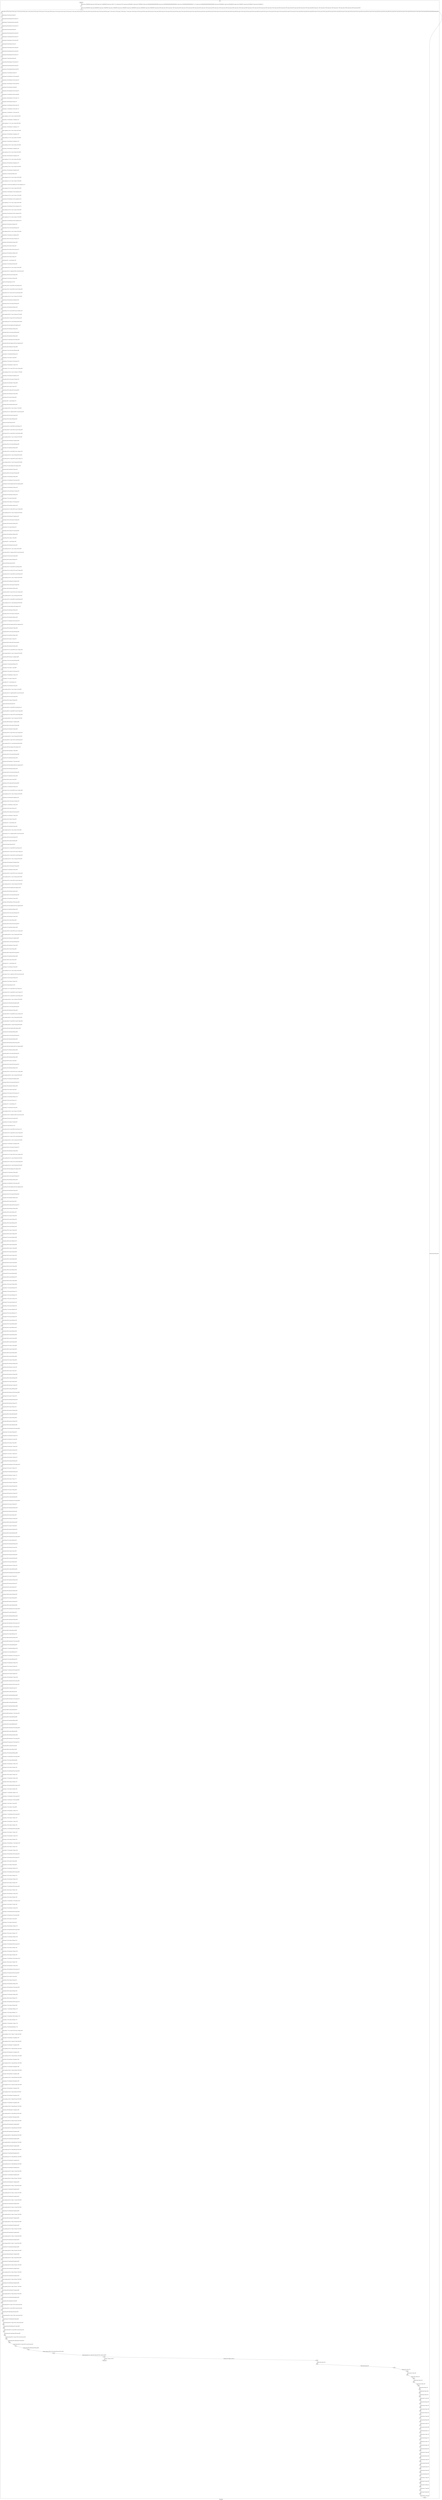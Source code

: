 digraph G {
label="Btor2XCFA";
subgraph cluster_0 {
label="main";
main_init[];
l1[];
l3[];
l4[];
l5[];
l6[];
l7[];
l8[];
l9[];
l10[];
l11[];
l12[];
l13[];
l14[];
l15[];
l16[];
l17[];
l18[];
l19[];
l20[];
l21[];
l22[];
l23[];
l24[];
l25[];
l26[];
l27[];
l28[];
l29[];
l30[];
l31[];
l32[];
l33[];
l34[];
l35[];
l36[];
l37[];
l38[];
l39[];
l40[];
l41[];
l42[];
l43[];
l44[];
l45[];
l46[];
l47[];
l48[];
l49[];
l50[];
l51[];
l52[];
l53[];
l54[];
l55[];
l56[];
l57[];
l58[];
l59[];
l60[];
l61[];
l62[];
l63[];
l64[];
l65[];
l66[];
l67[];
l68[];
l69[];
l70[];
l71[];
l72[];
l73[];
l74[];
l75[];
l76[];
l77[];
l78[];
l79[];
l80[];
l81[];
l82[];
l83[];
l84[];
l85[];
l86[];
l87[];
l88[];
l89[];
l90[];
l91[];
l92[];
l93[];
l94[];
l95[];
l96[];
l97[];
l98[];
l99[];
l100[];
l101[];
l102[];
l103[];
l104[];
l105[];
l106[];
l107[];
l108[];
l109[];
l110[];
l111[];
l112[];
l113[];
l114[];
l115[];
l116[];
l117[];
l118[];
l119[];
l120[];
l121[];
l122[];
l123[];
l124[];
l125[];
l126[];
l127[];
l128[];
l129[];
l130[];
l131[];
l132[];
l133[];
l134[];
l135[];
l136[];
l137[];
l138[];
l139[];
l140[];
l141[];
l142[];
l143[];
l144[];
l145[];
l146[];
l147[];
l148[];
l149[];
l150[];
l151[];
l152[];
l153[];
l154[];
l155[];
l156[];
l157[];
l158[];
l159[];
l160[];
l161[];
l162[];
l163[];
l164[];
l165[];
l166[];
l167[];
l168[];
l169[];
l170[];
l171[];
l172[];
l173[];
l174[];
l175[];
l176[];
l177[];
l178[];
l179[];
l180[];
l181[];
l182[];
l183[];
l184[];
l185[];
l186[];
l187[];
l188[];
l189[];
l190[];
l191[];
l192[];
l193[];
l194[];
l195[];
l196[];
l197[];
l198[];
l199[];
l200[];
l201[];
l202[];
l203[];
l204[];
l205[];
l206[];
l207[];
l208[];
l209[];
l210[];
l211[];
l212[];
l213[];
l214[];
l215[];
l216[];
l217[];
l218[];
l219[];
l220[];
l221[];
l222[];
l223[];
l224[];
l225[];
l226[];
l227[];
l228[];
l229[];
l230[];
l231[];
l232[];
l233[];
l234[];
l235[];
l236[];
l237[];
l238[];
l239[];
l240[];
l241[];
l242[];
l243[];
l244[];
l245[];
l246[];
l247[];
l248[];
l249[];
l250[];
l251[];
l252[];
l253[];
l254[];
l255[];
l256[];
l257[];
l258[];
l259[];
l260[];
l261[];
l262[];
l263[];
l264[];
l265[];
l266[];
l267[];
l268[];
l269[];
l270[];
l271[];
l272[];
l273[];
l274[];
l275[];
l276[];
l277[];
l278[];
l279[];
l280[];
l281[];
l282[];
l283[];
l284[];
l285[];
l286[];
l287[];
l288[];
l289[];
l290[];
l291[];
l292[];
l293[];
l294[];
l295[];
l296[];
l297[];
l298[];
l299[];
l300[];
l301[];
l302[];
l303[];
l304[];
l305[];
l306[];
l307[];
l308[];
l309[];
l310[];
l311[];
l312[];
l313[];
l314[];
l315[];
l316[];
l317[];
l318[];
l319[];
l320[];
l321[];
l322[];
l323[];
l324[];
l325[];
l326[];
l327[];
l328[];
l329[];
l330[];
l331[];
l332[];
l333[];
l334[];
l335[];
l336[];
l337[];
l338[];
l339[];
l340[];
l341[];
l342[];
l343[];
l344[];
l345[];
l346[];
l347[];
l348[];
l349[];
l350[];
l351[];
l352[];
l353[];
l354[];
l355[];
l356[];
l357[];
l358[];
l359[];
l360[];
l361[];
l362[];
l363[];
l364[];
l365[];
l366[];
l367[];
l368[];
l369[];
l370[];
l371[];
l372[];
l373[];
l374[];
l375[];
l376[];
l377[];
l378[];
l379[];
l380[];
l381[];
l382[];
l383[];
l384[];
l385[];
l386[];
l387[];
l388[];
l389[];
l390[];
l391[];
l392[];
l393[];
l394[];
l395[];
l396[];
l397[];
l398[];
l399[];
l400[];
l401[];
l402[];
l403[];
l404[];
l405[];
l406[];
l407[];
l408[];
l409[];
l410[];
l411[];
l412[];
l413[];
l414[];
l415[];
l416[];
l417[];
l418[];
l419[];
l420[];
l421[];
l422[];
l423[];
l424[];
l425[];
l426[];
l427[];
l428[];
l429[];
l430[];
l431[];
l432[];
l433[];
l434[];
l435[];
l436[];
l437[];
l438[];
l439[];
l440[];
l441[];
l442[];
l443[];
l444[];
l445[];
l446[];
l447[];
l448[];
l449[];
l450[];
l451[];
l452[];
l453[];
l454[];
l455[];
l456[];
l457[];
l458[];
l459[];
l460[];
l461[];
l462[];
l463[];
l464[];
l465[];
l466[];
l467[];
l468[];
l469[];
l470[];
l471[];
l472[];
l473[];
l474[];
l475[];
l476[];
l477[];
l478[];
l479[];
l480[];
l481[];
l482[];
l483[];
l484[];
l485[];
l486[];
l487[];
l488[];
l489[];
l490[];
l491[];
l492[];
l493[];
l494[];
l495[];
l496[];
l497[];
l498[];
l499[];
l500[];
l501[];
l502[];
l503[];
l504[];
l505[];
l506[];
l507[];
l508[];
l509[];
l510[];
l511[];
l512[];
l513[];
l514[];
l515[];
l516[];
l517[];
l518[];
l519[];
l520[];
l521[];
l522[];
l523[];
l524[];
l525[];
l526[];
l527[];
l528[];
l529[];
l530[];
l531[];
l532[];
l533[];
l534[];
l535[];
l536[];
l537[];
l538[];
l539[];
l540[];
l541[];
l542[];
l543[];
l544[];
l545[];
l546[];
l547[];
l548[];
l549[];
l550[];
l551[];
l552[];
l553[];
l554[];
l555[];
l556[];
l557[];
l558[];
l559[];
l560[];
l561[];
l562[];
l563[];
l564[];
l565[];
l566[];
l567[];
l568[];
l569[];
l570[];
l571[];
l572[];
l573[];
l574[];
l575[];
l576[];
l577[];
l578[];
l579[];
l580[];
l581[];
l582[];
l583[];
l584[];
l585[];
l586[];
l587[];
l588[];
l589[];
l590[];
l591[];
l592[];
l593[];
l594[];
l595[];
l596[];
l597[];
l598[];
l599[];
l600[];
l601[];
l602[];
l603[];
l604[];
l605[];
l606[];
l607[];
l608[];
l609[];
l610[];
l611[];
l612[];
l613[];
l614[];
l615[];
l616[];
l617[];
l618[];
l619[];
l620[];
l621[];
l622[];
l623[];
l624[];
l625[];
l626[];
l627[];
l628[];
l629[];
l630[];
l631[];
l632[];
l633[];
l634[];
l635[];
l636[];
l637[];
l638[];
l639[];
l640[];
l641[];
l642[];
l643[];
l644[];
l645[];
l646[];
l647[];
l648[];
l649[];
l650[];
l651[];
l652[];
l653[];
l654[];
main_error[];
l655[];
l656[];
l657[];
l658[];
l659[];
l660[];
l661[];
l662[];
l663[];
l664[];
l665[];
l666[];
l667[];
l668[];
l669[];
l670[];
l671[];
l672[];
l673[];
l674[];
l675[];
l676[];
l677[];
l678[];
l679[];
l680[];
l681[];
l682[];
l683[];
l684[];
l685[];
l686[];
l687[];
l688[];
l689[];
l690[];
l691[];
l692[];
l693[];
main_init -> l1 [label="[(assign const_5 #b00000000),(assign const_22 #b0),(assign const_113 #b00000000),(assign const_116 #b11111111),(assign const_207 #b1),(assign const_236 #b00000011),(assign const_237 #b00000010),(assign const_238 #b000000000000000000000000),(assign const_240 #b00000000000000000000000000000001),(assign const_242 #b00000000000000000000000011111111),(assign const_244 #b00000000000000000000000000000000),(assign const_259 #b00000001),(assign const_395 #b00000100),(assign const_441 #b00000101),(assign const_487 #b00000110),(assign const_533 #b00000111)] "];
l3 -> l4 [label="[(havoc input_133),(havoc input_135),(havoc input_137),(havoc input_139),(havoc input_141),(havoc input_143),(havoc input_145),(havoc input_147),(havoc input_149),(havoc input_151),(havoc input_153),(havoc input_155),(havoc input_157),(havoc input_159),(havoc input_161),(havoc input_163),(havoc input_165),(havoc input_167),(havoc input_169),(havoc input_171),(havoc input_173),(havoc input_175),(havoc input_177),(havoc input_179),(havoc input_181),(havoc input_183),(havoc input_185),(havoc input_187),(havoc input_189),(havoc input_191),(havoc input_193),(havoc input_195),(havoc input_197),(havoc input_199),(havoc input_201),(havoc input_203),(havoc input_205),(havoc input_209),(havoc input_225),(havoc input_231),(havoc input_234),(havoc input_256),(havoc input_266),(havoc input_273),(havoc input_276),(havoc input_283),(havoc input_286),(havoc input_302),(havoc input_311),(havoc input_318),(havoc input_321),(havoc input_328),(havoc input_331),(havoc input_347),(havoc input_356),(havoc input_363),(havoc input_366),(havoc input_373),(havoc input_376),(havoc input_392),(havoc input_402),(havoc input_409),(havoc input_412),(havoc input_419),(havoc input_422),(havoc input_438),(havoc input_448),(havoc input_455),(havoc input_458),(havoc input_465),(havoc input_468),(havoc input_484),(havoc input_494),(havoc input_501),(havoc input_504),(havoc input_511),(havoc input_514),(havoc input_530),(havoc input_540),(havoc input_547)] "];
l4 -> l5 [label="[(assign binary_85 (bvand state_23 state_25))] "];
l5 -> l6 [label="[(assign binary_86 (bvand binary_85 (bvnot state_27)))] "];
l6 -> l7 [label="[(assign binary_87 (bvand binary_86 (bvnot state_29)))] "];
l7 -> l8 [label="[(assign binary_88 (bvand binary_87 (bvnot state_31)))] "];
l8 -> l9 [label="[(assign binary_89 (bvand binary_88 state_33))] "];
l9 -> l10 [label="[(assign binary_90 (bvand binary_89 (bvnot state_35)))] "];
l10 -> l11 [label="[(assign binary_91 (bvand binary_90 (bvnot state_37)))] "];
l11 -> l12 [label="[(assign binary_92 (bvand binary_91 (bvnot state_39)))] "];
l12 -> l13 [label="[(assign binary_93 (bvand binary_92 state_41))] "];
l13 -> l14 [label="[(assign binary_94 (bvand binary_93 (bvnot state_43)))] "];
l14 -> l15 [label="[(assign binary_95 (bvand binary_94 (bvnot state_45)))] "];
l15 -> l16 [label="[(assign binary_96 (bvand binary_95 (bvnot state_47)))] "];
l16 -> l17 [label="[(assign binary_97 (bvand binary_96 state_49))] "];
l17 -> l18 [label="[(assign binary_98 (bvand binary_97 (bvnot state_51)))] "];
l18 -> l19 [label="[(assign binary_99 (bvand binary_98 (bvnot state_53)))] "];
l19 -> l20 [label="[(assign binary_100 (bvand binary_99 (bvnot state_55)))] "];
l20 -> l21 [label="[(assign binary_101 (bvand binary_100 state_57))] "];
l21 -> l22 [label="[(assign binary_102 (bvand binary_101 (bvnot state_59)))] "];
l22 -> l23 [label="[(assign binary_103 (bvand binary_102 (bvnot state_61)))] "];
l23 -> l24 [label="[(assign binary_104 (bvand binary_103 (bvnot state_63)))] "];
l24 -> l25 [label="[(assign binary_105 (bvand binary_104 state_65))] "];
l25 -> l26 [label="[(assign binary_106 (bvand binary_105 (bvnot state_67)))] "];
l26 -> l27 [label="[(assign binary_107 (bvand binary_106 (bvnot state_69)))] "];
l27 -> l28 [label="[(assign binary_108 (bvand binary_107 (bvnot state_71)))] "];
l28 -> l29 [label="[(assign binary_109 (bvand binary_108 state_73))] "];
l29 -> l30 [label="[(assign binary_110 (bvand binary_109 (bvnot state_75)))] "];
l30 -> l31 [label="[(assign binary_111 (bvand binary_110 (bvnot state_77)))] "];
l31 -> l32 [label="[(assign binary_112 (bvand binary_111 (bvnot state_79)))] "];
l32 -> l33 [label="[(assign comparison_114 (ite (= const_113 state_6) #b1 #b0))] "];
l33 -> l34 [label="[(assign binary_115 (bvand binary_112 comparison_114))] "];
l34 -> l35 [label="[(assign comparison_117 (ite (= const_116 state_8) #b1 #b0))] "];
l35 -> l36 [label="[(assign binary_118 (bvand binary_115 comparison_117))] "];
l36 -> l37 [label="[(assign comparison_119 (ite (= const_116 state_10) #b1 #b0))] "];
l37 -> l38 [label="[(assign binary_120 (bvand binary_118 comparison_119))] "];
l38 -> l39 [label="[(assign comparison_121 (ite (= const_116 state_12) #b1 #b0))] "];
l39 -> l40 [label="[(assign binary_122 (bvand binary_120 comparison_121))] "];
l40 -> l41 [label="[(assign comparison_123 (ite (= const_116 state_14) #b1 #b0))] "];
l41 -> l42 [label="[(assign binary_124 (bvand binary_122 comparison_123))] "];
l42 -> l43 [label="[(assign comparison_125 (ite (= const_116 state_16) #b1 #b0))] "];
l43 -> l44 [label="[(assign binary_126 (bvand binary_124 comparison_125))] "];
l44 -> l45 [label="[(assign comparison_127 (ite (= const_116 state_18) #b1 #b0))] "];
l45 -> l46 [label="[(assign binary_128 (bvand binary_126 comparison_127))] "];
l46 -> l47 [label="[(assign comparison_129 (ite (= const_116 state_20) #b1 #b0))] "];
l47 -> l48 [label="[(assign binary_130 (bvand binary_128 comparison_129))] "];
l48 -> l49 [label="[(assign binary_131 (bvand state_83 binary_130))] "];
l49 -> l50 [label="[(assign comparison_210 (ite (= const_113 input_135) #b1 #b0))] "];
l50 -> l51 [label="[(assign comparison_211 (ite (= const_113 input_137) #b1 #b0))] "];
l51 -> l52 [label="[(assign binary_212 (bvand (bvnot comparison_210) (bvnot comparison_211)))] "];
l52 -> l53 [label="[(assign comparison_213 (ite (= const_113 input_139) #b1 #b0))] "];
l53 -> l54 [label="[(assign binary_214 (bvand binary_212 (bvnot comparison_213)))] "];
l54 -> l55 [label="[(assign comparison_215 (ite (= const_113 input_141) #b1 #b0))] "];
l55 -> l56 [label="[(assign binary_216 (bvand binary_214 (bvnot comparison_215)))] "];
l56 -> l57 [label="[(assign comparison_217 (ite (= const_113 input_143) #b1 #b0))] "];
l57 -> l58 [label="[(assign binary_218 (bvand binary_216 (bvnot comparison_217)))] "];
l58 -> l59 [label="[(assign comparison_219 (ite (= const_113 input_145) #b1 #b0))] "];
l59 -> l60 [label="[(assign binary_220 (bvand binary_218 (bvnot comparison_219)))] "];
l60 -> l61 [label="[(assign comparison_221 (ite (= const_113 input_147) #b1 #b0))] "];
l61 -> l62 [label="[(assign binary_222 (bvand binary_220 (bvnot comparison_221)))] "];
l62 -> l63 [label="[(assign binary_223 (bvand input_149 binary_222))] "];
l63 -> l64 [label="[(assign binary_224 (bvor (bvnot input_209) binary_223))] "];
l64 -> l65 [label="[(assign comparison_226 (ite (= const_113 input_133) #b1 #b0))] "];
l65 -> l66 [label="[(assign binary_227 (bvand input_151 comparison_226))] "];
l66 -> l67 [label="[(assign binary_228 (bvor (bvnot input_225) binary_227))] "];
l67 -> l68 [label="[(assign binary_229 (bvand binary_224 binary_228))] "];
l68 -> l69 [label="[(assign binary_230 (bvor input_153 input_225))] "];
l69 -> l70 [label="[(assign binary_232 (bvor binary_230 (bvnot input_231)))] "];
l70 -> l71 [label="[(assign binary_233 (bvand binary_229 binary_232))] "];
l71 -> l72 [label="[(assign binary_235 (bvor input_155 input_231))] "];
l72 -> l73 [label="[(assign binary_239 (++ const_238 input_135))] "];
l73 -> l74 [label="[(assign binary_241 (bvsub binary_239 const_240))] "];
l74 -> l75 [label="[(assign comparison_243 (ite (= const_116 input_135) #b1 #b0))] "];
l75 -> l76 [label="[(assign ternary_245 (ite (= comparison_243 #b1) const_240 const_244))] "];
l76 -> l77 [label="[(assign binary_246 (bvmul const_242 ternary_245))] "];
l77 -> l78 [label="[(assign binary_247 (bvor binary_241 binary_246))] "];
l78 -> l79 [label="[(assign slice_248 (extract binary_247 0 8))] "];
l79 -> l80 [label="[(assign ternary_249 (ite (= input_209 #b1) slice_248 input_135))] "];
l80 -> l81 [label="[(assign ternary_250 (ite (= input_225 #b1) const_237 ternary_249))] "];
l81 -> l82 [label="[(assign ternary_251 (ite (= input_231 #b1) const_236 ternary_250))] "];
l82 -> l83 [label="[(assign comparison_252 (ite (= const_113 ternary_251) #b1 #b0))] "];
l83 -> l84 [label="[(assign binary_253 (bvand binary_235 comparison_252))] "];
l84 -> l85 [label="[(assign binary_254 (bvor (bvnot input_234) binary_253))] "];
l85 -> l86 [label="[(assign binary_255 (bvand binary_233 binary_254))] "];
l86 -> l87 [label="[(assign ternary_257 (ite (= input_234 #b1) const_116 ternary_251))] "];
l87 -> l88 [label="[(assign comparison_258 (ite (= const_116 ternary_257) #b1 #b0))] "];
l88 -> l89 [label="[(assign ternary_260 (ite (= input_231 #b1) const_259 input_133))] "];
l89 -> l90 [label="[(assign comparison_261 (ite (= const_259 ternary_260) #b1 #b0))] "];
l90 -> l91 [label="[(assign binary_262 (bvand comparison_258 comparison_261))] "];
l91 -> l92 [label="[(assign binary_263 (bvand binary_235 binary_262))] "];
l92 -> l93 [label="[(assign binary_264 (bvor (bvnot input_256) binary_263))] "];
l93 -> l94 [label="[(assign binary_265 (bvand binary_255 binary_264))] "];
l94 -> l95 [label="[(assign binary_267 (bvand binary_235 (bvnot input_256)))] "];
l95 -> l96 [label="[(assign binary_268 (bvand comparison_258 (bvnot comparison_261)))] "];
l96 -> l97 [label="[(assign binary_269 (bvand binary_267 binary_268))] "];
l97 -> l98 [label="[(assign binary_270 (bvor (bvnot input_266) binary_269))] "];
l98 -> l99 [label="[(assign binary_271 (bvand binary_265 binary_270))] "];
l99 -> l100 [label="[(assign binary_272 (bvor input_157 input_256))] "];
l100 -> l101 [label="[(assign binary_274 (bvor binary_272 (bvnot input_273)))] "];
l101 -> l102 [label="[(assign binary_275 (bvand binary_271 binary_274))] "];
l102 -> l103 [label="[(assign ternary_277 (ite (= input_273 #b1) const_113 ternary_260))] "];
l103 -> l104 [label="[(assign comparison_278 (ite (= const_113 ternary_277) #b1 #b0))] "];
l104 -> l105 [label="[(assign binary_279 (bvand input_159 comparison_278))] "];
l105 -> l106 [label="[(assign binary_280 (bvor (bvnot input_276) binary_279))] "];
l106 -> l107 [label="[(assign binary_281 (bvand binary_275 binary_280))] "];
l107 -> l108 [label="[(assign binary_282 (bvor input_161 input_276))] "];
l108 -> l109 [label="[(assign binary_284 (bvor binary_282 (bvnot input_283)))] "];
l109 -> l110 [label="[(assign binary_285 (bvand binary_281 binary_284))] "];
l110 -> l111 [label="[(assign binary_287 (bvor input_163 input_283))] "];
l111 -> l112 [label="[(assign binary_288 (++ const_238 input_137))] "];
l112 -> l113 [label="[(assign binary_289 (bvsub binary_288 const_240))] "];
l113 -> l114 [label="[(assign comparison_290 (ite (= const_116 input_137) #b1 #b0))] "];
l114 -> l115 [label="[(assign ternary_291 (ite (= comparison_290 #b1) const_240 const_244))] "];
l115 -> l116 [label="[(assign binary_292 (bvmul const_242 ternary_291))] "];
l116 -> l117 [label="[(assign binary_293 (bvor binary_289 binary_292))] "];
l117 -> l118 [label="[(assign slice_294 (extract binary_293 0 8))] "];
l118 -> l119 [label="[(assign ternary_295 (ite (= input_209 #b1) slice_294 input_137))] "];
l119 -> l120 [label="[(assign ternary_296 (ite (= input_276 #b1) const_237 ternary_295))] "];
l120 -> l121 [label="[(assign ternary_297 (ite (= input_283 #b1) const_236 ternary_296))] "];
l121 -> l122 [label="[(assign comparison_298 (ite (= const_113 ternary_297) #b1 #b0))] "];
l122 -> l123 [label="[(assign binary_299 (bvand binary_287 comparison_298))] "];
l123 -> l124 [label="[(assign binary_300 (bvor (bvnot input_286) binary_299))] "];
l124 -> l125 [label="[(assign binary_301 (bvand binary_285 binary_300))] "];
l125 -> l126 [label="[(assign ternary_303 (ite (= input_286 #b1) const_116 ternary_297))] "];
l126 -> l127 [label="[(assign comparison_304 (ite (= const_116 ternary_303) #b1 #b0))] "];
l127 -> l128 [label="[(assign ternary_305 (ite (= input_283 #b1) const_237 ternary_277))] "];
l128 -> l129 [label="[(assign comparison_306 (ite (= const_237 ternary_305) #b1 #b0))] "];
l129 -> l130 [label="[(assign binary_307 (bvand comparison_304 comparison_306))] "];
l130 -> l131 [label="[(assign binary_308 (bvand binary_287 binary_307))] "];
l131 -> l132 [label="[(assign binary_309 (bvor (bvnot input_302) binary_308))] "];
l132 -> l133 [label="[(assign binary_310 (bvand binary_301 binary_309))] "];
l133 -> l134 [label="[(assign binary_312 (bvand binary_287 (bvnot input_302)))] "];
l134 -> l135 [label="[(assign binary_313 (bvand comparison_304 (bvnot comparison_306)))] "];
l135 -> l136 [label="[(assign binary_314 (bvand binary_312 binary_313))] "];
l136 -> l137 [label="[(assign binary_315 (bvor (bvnot input_311) binary_314))] "];
l137 -> l138 [label="[(assign binary_316 (bvand binary_310 binary_315))] "];
l138 -> l139 [label="[(assign binary_317 (bvor input_165 input_302))] "];
l139 -> l140 [label="[(assign binary_319 (bvor binary_317 (bvnot input_318)))] "];
l140 -> l141 [label="[(assign binary_320 (bvand binary_316 binary_319))] "];
l141 -> l142 [label="[(assign ternary_322 (ite (= input_318 #b1) const_113 ternary_305))] "];
l142 -> l143 [label="[(assign comparison_323 (ite (= const_113 ternary_322) #b1 #b0))] "];
l143 -> l144 [label="[(assign binary_324 (bvand input_167 comparison_323))] "];
l144 -> l145 [label="[(assign binary_325 (bvor (bvnot input_321) binary_324))] "];
l145 -> l146 [label="[(assign binary_326 (bvand binary_320 binary_325))] "];
l146 -> l147 [label="[(assign binary_327 (bvor input_169 input_321))] "];
l147 -> l148 [label="[(assign binary_329 (bvor binary_327 (bvnot input_328)))] "];
l148 -> l149 [label="[(assign binary_330 (bvand binary_326 binary_329))] "];
l149 -> l150 [label="[(assign binary_332 (bvor input_171 input_328))] "];
l150 -> l151 [label="[(assign binary_333 (++ const_238 input_139))] "];
l151 -> l152 [label="[(assign binary_334 (bvsub binary_333 const_240))] "];
l152 -> l153 [label="[(assign comparison_335 (ite (= const_116 input_139) #b1 #b0))] "];
l153 -> l154 [label="[(assign ternary_336 (ite (= comparison_335 #b1) const_240 const_244))] "];
l154 -> l155 [label="[(assign binary_337 (bvmul const_242 ternary_336))] "];
l155 -> l156 [label="[(assign binary_338 (bvor binary_334 binary_337))] "];
l156 -> l157 [label="[(assign slice_339 (extract binary_338 0 8))] "];
l157 -> l158 [label="[(assign ternary_340 (ite (= input_209 #b1) slice_339 input_139))] "];
l158 -> l159 [label="[(assign ternary_341 (ite (= input_321 #b1) const_237 ternary_340))] "];
l159 -> l160 [label="[(assign ternary_342 (ite (= input_328 #b1) const_236 ternary_341))] "];
l160 -> l161 [label="[(assign comparison_343 (ite (= const_113 ternary_342) #b1 #b0))] "];
l161 -> l162 [label="[(assign binary_344 (bvand binary_332 comparison_343))] "];
l162 -> l163 [label="[(assign binary_345 (bvor (bvnot input_331) binary_344))] "];
l163 -> l164 [label="[(assign binary_346 (bvand binary_330 binary_345))] "];
l164 -> l165 [label="[(assign ternary_348 (ite (= input_331 #b1) const_116 ternary_342))] "];
l165 -> l166 [label="[(assign comparison_349 (ite (= const_116 ternary_348) #b1 #b0))] "];
l166 -> l167 [label="[(assign ternary_350 (ite (= input_328 #b1) const_236 ternary_322))] "];
l167 -> l168 [label="[(assign comparison_351 (ite (= const_236 ternary_350) #b1 #b0))] "];
l168 -> l169 [label="[(assign binary_352 (bvand comparison_349 comparison_351))] "];
l169 -> l170 [label="[(assign binary_353 (bvand binary_332 binary_352))] "];
l170 -> l171 [label="[(assign binary_354 (bvor (bvnot input_347) binary_353))] "];
l171 -> l172 [label="[(assign binary_355 (bvand binary_346 binary_354))] "];
l172 -> l173 [label="[(assign binary_357 (bvand binary_332 (bvnot input_347)))] "];
l173 -> l174 [label="[(assign binary_358 (bvand comparison_349 (bvnot comparison_351)))] "];
l174 -> l175 [label="[(assign binary_359 (bvand binary_357 binary_358))] "];
l175 -> l176 [label="[(assign binary_360 (bvor (bvnot input_356) binary_359))] "];
l176 -> l177 [label="[(assign binary_361 (bvand binary_355 binary_360))] "];
l177 -> l178 [label="[(assign binary_362 (bvor input_173 input_347))] "];
l178 -> l179 [label="[(assign binary_364 (bvor binary_362 (bvnot input_363)))] "];
l179 -> l180 [label="[(assign binary_365 (bvand binary_361 binary_364))] "];
l180 -> l181 [label="[(assign ternary_367 (ite (= input_363 #b1) const_113 ternary_350))] "];
l181 -> l182 [label="[(assign comparison_368 (ite (= const_113 ternary_367) #b1 #b0))] "];
l182 -> l183 [label="[(assign binary_369 (bvand input_175 comparison_368))] "];
l183 -> l184 [label="[(assign binary_370 (bvor (bvnot input_366) binary_369))] "];
l184 -> l185 [label="[(assign binary_371 (bvand binary_365 binary_370))] "];
l185 -> l186 [label="[(assign binary_372 (bvor input_177 input_366))] "];
l186 -> l187 [label="[(assign binary_374 (bvor binary_372 (bvnot input_373)))] "];
l187 -> l188 [label="[(assign binary_375 (bvand binary_371 binary_374))] "];
l188 -> l189 [label="[(assign binary_377 (bvor input_179 input_373))] "];
l189 -> l190 [label="[(assign binary_378 (++ const_238 input_141))] "];
l190 -> l191 [label="[(assign binary_379 (bvsub binary_378 const_240))] "];
l191 -> l192 [label="[(assign comparison_380 (ite (= const_116 input_141) #b1 #b0))] "];
l192 -> l193 [label="[(assign ternary_381 (ite (= comparison_380 #b1) const_240 const_244))] "];
l193 -> l194 [label="[(assign binary_382 (bvmul const_242 ternary_381))] "];
l194 -> l195 [label="[(assign binary_383 (bvor binary_379 binary_382))] "];
l195 -> l196 [label="[(assign slice_384 (extract binary_383 0 8))] "];
l196 -> l197 [label="[(assign ternary_385 (ite (= input_209 #b1) slice_384 input_141))] "];
l197 -> l198 [label="[(assign ternary_386 (ite (= input_366 #b1) const_237 ternary_385))] "];
l198 -> l199 [label="[(assign ternary_387 (ite (= input_373 #b1) const_236 ternary_386))] "];
l199 -> l200 [label="[(assign comparison_388 (ite (= const_113 ternary_387) #b1 #b0))] "];
l200 -> l201 [label="[(assign binary_389 (bvand binary_377 comparison_388))] "];
l201 -> l202 [label="[(assign binary_390 (bvor (bvnot input_376) binary_389))] "];
l202 -> l203 [label="[(assign binary_391 (bvand binary_375 binary_390))] "];
l203 -> l204 [label="[(assign ternary_393 (ite (= input_376 #b1) const_116 ternary_387))] "];
l204 -> l205 [label="[(assign comparison_394 (ite (= const_116 ternary_393) #b1 #b0))] "];
l205 -> l206 [label="[(assign ternary_396 (ite (= input_373 #b1) const_395 ternary_367))] "];
l206 -> l207 [label="[(assign comparison_397 (ite (= const_395 ternary_396) #b1 #b0))] "];
l207 -> l208 [label="[(assign binary_398 (bvand comparison_394 comparison_397))] "];
l208 -> l209 [label="[(assign binary_399 (bvand binary_377 binary_398))] "];
l209 -> l210 [label="[(assign binary_400 (bvor (bvnot input_392) binary_399))] "];
l210 -> l211 [label="[(assign binary_401 (bvand binary_391 binary_400))] "];
l211 -> l212 [label="[(assign binary_403 (bvand binary_377 (bvnot input_392)))] "];
l212 -> l213 [label="[(assign binary_404 (bvand comparison_394 (bvnot comparison_397)))] "];
l213 -> l214 [label="[(assign binary_405 (bvand binary_403 binary_404))] "];
l214 -> l215 [label="[(assign binary_406 (bvor (bvnot input_402) binary_405))] "];
l215 -> l216 [label="[(assign binary_407 (bvand binary_401 binary_406))] "];
l216 -> l217 [label="[(assign binary_408 (bvor input_181 input_392))] "];
l217 -> l218 [label="[(assign binary_410 (bvor binary_408 (bvnot input_409)))] "];
l218 -> l219 [label="[(assign binary_411 (bvand binary_407 binary_410))] "];
l219 -> l220 [label="[(assign ternary_413 (ite (= input_409 #b1) const_113 ternary_396))] "];
l220 -> l221 [label="[(assign comparison_414 (ite (= const_113 ternary_413) #b1 #b0))] "];
l221 -> l222 [label="[(assign binary_415 (bvand input_183 comparison_414))] "];
l222 -> l223 [label="[(assign binary_416 (bvor (bvnot input_412) binary_415))] "];
l223 -> l224 [label="[(assign binary_417 (bvand binary_411 binary_416))] "];
l224 -> l225 [label="[(assign binary_418 (bvor input_185 input_412))] "];
l225 -> l226 [label="[(assign binary_420 (bvor binary_418 (bvnot input_419)))] "];
l226 -> l227 [label="[(assign binary_421 (bvand binary_417 binary_420))] "];
l227 -> l228 [label="[(assign binary_423 (bvor input_187 input_419))] "];
l228 -> l229 [label="[(assign binary_424 (++ const_238 input_143))] "];
l229 -> l230 [label="[(assign binary_425 (bvsub binary_424 const_240))] "];
l230 -> l231 [label="[(assign comparison_426 (ite (= const_116 input_143) #b1 #b0))] "];
l231 -> l232 [label="[(assign ternary_427 (ite (= comparison_426 #b1) const_240 const_244))] "];
l232 -> l233 [label="[(assign binary_428 (bvmul const_242 ternary_427))] "];
l233 -> l234 [label="[(assign binary_429 (bvor binary_425 binary_428))] "];
l234 -> l235 [label="[(assign slice_430 (extract binary_429 0 8))] "];
l235 -> l236 [label="[(assign ternary_431 (ite (= input_209 #b1) slice_430 input_143))] "];
l236 -> l237 [label="[(assign ternary_432 (ite (= input_412 #b1) const_237 ternary_431))] "];
l237 -> l238 [label="[(assign ternary_433 (ite (= input_419 #b1) const_236 ternary_432))] "];
l238 -> l239 [label="[(assign comparison_434 (ite (= const_113 ternary_433) #b1 #b0))] "];
l239 -> l240 [label="[(assign binary_435 (bvand binary_423 comparison_434))] "];
l240 -> l241 [label="[(assign binary_436 (bvor (bvnot input_422) binary_435))] "];
l241 -> l242 [label="[(assign binary_437 (bvand binary_421 binary_436))] "];
l242 -> l243 [label="[(assign ternary_439 (ite (= input_422 #b1) const_116 ternary_433))] "];
l243 -> l244 [label="[(assign comparison_440 (ite (= const_116 ternary_439) #b1 #b0))] "];
l244 -> l245 [label="[(assign ternary_442 (ite (= input_419 #b1) const_441 ternary_413))] "];
l245 -> l246 [label="[(assign comparison_443 (ite (= const_441 ternary_442) #b1 #b0))] "];
l246 -> l247 [label="[(assign binary_444 (bvand comparison_440 comparison_443))] "];
l247 -> l248 [label="[(assign binary_445 (bvand binary_423 binary_444))] "];
l248 -> l249 [label="[(assign binary_446 (bvor (bvnot input_438) binary_445))] "];
l249 -> l250 [label="[(assign binary_447 (bvand binary_437 binary_446))] "];
l250 -> l251 [label="[(assign binary_449 (bvand binary_423 (bvnot input_438)))] "];
l251 -> l252 [label="[(assign binary_450 (bvand comparison_440 (bvnot comparison_443)))] "];
l252 -> l253 [label="[(assign binary_451 (bvand binary_449 binary_450))] "];
l253 -> l254 [label="[(assign binary_452 (bvor (bvnot input_448) binary_451))] "];
l254 -> l255 [label="[(assign binary_453 (bvand binary_447 binary_452))] "];
l255 -> l256 [label="[(assign binary_454 (bvor input_189 input_438))] "];
l256 -> l257 [label="[(assign binary_456 (bvor binary_454 (bvnot input_455)))] "];
l257 -> l258 [label="[(assign binary_457 (bvand binary_453 binary_456))] "];
l258 -> l259 [label="[(assign ternary_459 (ite (= input_455 #b1) const_113 ternary_442))] "];
l259 -> l260 [label="[(assign comparison_460 (ite (= const_113 ternary_459) #b1 #b0))] "];
l260 -> l261 [label="[(assign binary_461 (bvand input_191 comparison_460))] "];
l261 -> l262 [label="[(assign binary_462 (bvor (bvnot input_458) binary_461))] "];
l262 -> l263 [label="[(assign binary_463 (bvand binary_457 binary_462))] "];
l263 -> l264 [label="[(assign binary_464 (bvor input_193 input_458))] "];
l264 -> l265 [label="[(assign binary_466 (bvor binary_464 (bvnot input_465)))] "];
l265 -> l266 [label="[(assign binary_467 (bvand binary_463 binary_466))] "];
l266 -> l267 [label="[(assign binary_469 (bvor input_195 input_465))] "];
l267 -> l268 [label="[(assign binary_470 (++ const_238 input_145))] "];
l268 -> l269 [label="[(assign binary_471 (bvsub binary_470 const_240))] "];
l269 -> l270 [label="[(assign comparison_472 (ite (= const_116 input_145) #b1 #b0))] "];
l270 -> l271 [label="[(assign ternary_473 (ite (= comparison_472 #b1) const_240 const_244))] "];
l271 -> l272 [label="[(assign binary_474 (bvmul const_242 ternary_473))] "];
l272 -> l273 [label="[(assign binary_475 (bvor binary_471 binary_474))] "];
l273 -> l274 [label="[(assign slice_476 (extract binary_475 0 8))] "];
l274 -> l275 [label="[(assign ternary_477 (ite (= input_209 #b1) slice_476 input_145))] "];
l275 -> l276 [label="[(assign ternary_478 (ite (= input_458 #b1) const_237 ternary_477))] "];
l276 -> l277 [label="[(assign ternary_479 (ite (= input_465 #b1) const_236 ternary_478))] "];
l277 -> l278 [label="[(assign comparison_480 (ite (= const_113 ternary_479) #b1 #b0))] "];
l278 -> l279 [label="[(assign binary_481 (bvand binary_469 comparison_480))] "];
l279 -> l280 [label="[(assign binary_482 (bvor (bvnot input_468) binary_481))] "];
l280 -> l281 [label="[(assign binary_483 (bvand binary_467 binary_482))] "];
l281 -> l282 [label="[(assign ternary_485 (ite (= input_468 #b1) const_116 ternary_479))] "];
l282 -> l283 [label="[(assign comparison_486 (ite (= const_116 ternary_485) #b1 #b0))] "];
l283 -> l284 [label="[(assign ternary_488 (ite (= input_465 #b1) const_487 ternary_459))] "];
l284 -> l285 [label="[(assign comparison_489 (ite (= const_487 ternary_488) #b1 #b0))] "];
l285 -> l286 [label="[(assign binary_490 (bvand comparison_486 comparison_489))] "];
l286 -> l287 [label="[(assign binary_491 (bvand binary_469 binary_490))] "];
l287 -> l288 [label="[(assign binary_492 (bvor (bvnot input_484) binary_491))] "];
l288 -> l289 [label="[(assign binary_493 (bvand binary_483 binary_492))] "];
l289 -> l290 [label="[(assign binary_495 (bvand binary_469 (bvnot input_484)))] "];
l290 -> l291 [label="[(assign binary_496 (bvand comparison_486 (bvnot comparison_489)))] "];
l291 -> l292 [label="[(assign binary_497 (bvand binary_495 binary_496))] "];
l292 -> l293 [label="[(assign binary_498 (bvor (bvnot input_494) binary_497))] "];
l293 -> l294 [label="[(assign binary_499 (bvand binary_493 binary_498))] "];
l294 -> l295 [label="[(assign binary_500 (bvor input_197 input_484))] "];
l295 -> l296 [label="[(assign binary_502 (bvor binary_500 (bvnot input_501)))] "];
l296 -> l297 [label="[(assign binary_503 (bvand binary_499 binary_502))] "];
l297 -> l298 [label="[(assign ternary_505 (ite (= input_501 #b1) const_113 ternary_488))] "];
l298 -> l299 [label="[(assign comparison_506 (ite (= const_113 ternary_505) #b1 #b0))] "];
l299 -> l300 [label="[(assign binary_507 (bvand input_199 comparison_506))] "];
l300 -> l301 [label="[(assign binary_508 (bvor (bvnot input_504) binary_507))] "];
l301 -> l302 [label="[(assign binary_509 (bvand binary_503 binary_508))] "];
l302 -> l303 [label="[(assign binary_510 (bvor input_201 input_504))] "];
l303 -> l304 [label="[(assign binary_512 (bvor binary_510 (bvnot input_511)))] "];
l304 -> l305 [label="[(assign binary_513 (bvand binary_509 binary_512))] "];
l305 -> l306 [label="[(assign binary_515 (bvor input_203 input_511))] "];
l306 -> l307 [label="[(assign binary_516 (++ const_238 input_147))] "];
l307 -> l308 [label="[(assign binary_517 (bvsub binary_516 const_240))] "];
l308 -> l309 [label="[(assign comparison_518 (ite (= const_116 input_147) #b1 #b0))] "];
l309 -> l310 [label="[(assign ternary_519 (ite (= comparison_518 #b1) const_240 const_244))] "];
l310 -> l311 [label="[(assign binary_520 (bvmul const_242 ternary_519))] "];
l311 -> l312 [label="[(assign binary_521 (bvor binary_517 binary_520))] "];
l312 -> l313 [label="[(assign slice_522 (extract binary_521 0 8))] "];
l313 -> l314 [label="[(assign ternary_523 (ite (= input_209 #b1) slice_522 input_147))] "];
l314 -> l315 [label="[(assign ternary_524 (ite (= input_504 #b1) const_237 ternary_523))] "];
l315 -> l316 [label="[(assign ternary_525 (ite (= input_511 #b1) const_236 ternary_524))] "];
l316 -> l317 [label="[(assign comparison_526 (ite (= const_113 ternary_525) #b1 #b0))] "];
l317 -> l318 [label="[(assign binary_527 (bvand binary_515 comparison_526))] "];
l318 -> l319 [label="[(assign binary_528 (bvor (bvnot input_514) binary_527))] "];
l319 -> l320 [label="[(assign binary_529 (bvand binary_513 binary_528))] "];
l320 -> l321 [label="[(assign ternary_531 (ite (= input_514 #b1) const_116 ternary_525))] "];
l321 -> l322 [label="[(assign comparison_532 (ite (= const_116 ternary_531) #b1 #b0))] "];
l322 -> l323 [label="[(assign ternary_534 (ite (= input_511 #b1) const_533 ternary_505))] "];
l323 -> l324 [label="[(assign comparison_535 (ite (= const_533 ternary_534) #b1 #b0))] "];
l324 -> l325 [label="[(assign binary_536 (bvand comparison_532 comparison_535))] "];
l325 -> l326 [label="[(assign binary_537 (bvand binary_515 binary_536))] "];
l326 -> l327 [label="[(assign binary_538 (bvor (bvnot input_530) binary_537))] "];
l327 -> l328 [label="[(assign binary_539 (bvand binary_529 binary_538))] "];
l328 -> l329 [label="[(assign binary_541 (bvand binary_515 (bvnot input_530)))] "];
l329 -> l330 [label="[(assign binary_542 (bvand comparison_532 (bvnot comparison_535)))] "];
l330 -> l331 [label="[(assign binary_543 (bvand binary_541 binary_542))] "];
l331 -> l332 [label="[(assign binary_544 (bvor (bvnot input_540) binary_543))] "];
l332 -> l333 [label="[(assign binary_545 (bvand binary_539 binary_544))] "];
l333 -> l334 [label="[(assign binary_546 (bvor input_205 input_530))] "];
l334 -> l335 [label="[(assign binary_548 (bvor binary_546 (bvnot input_547)))] "];
l335 -> l336 [label="[(assign binary_549 (bvand binary_545 binary_548))] "];
l336 -> l337 [label="[(assign binary_550 (bvor input_209 input_225))] "];
l337 -> l338 [label="[(assign binary_551 (bvor input_231 binary_550))] "];
l338 -> l339 [label="[(assign binary_552 (bvor input_234 binary_551))] "];
l339 -> l340 [label="[(assign binary_553 (bvor input_256 binary_552))] "];
l340 -> l341 [label="[(assign binary_554 (bvor input_266 binary_553))] "];
l341 -> l342 [label="[(assign binary_555 (bvor input_273 binary_554))] "];
l342 -> l343 [label="[(assign binary_556 (bvor input_276 binary_555))] "];
l343 -> l344 [label="[(assign binary_557 (bvor input_283 binary_556))] "];
l344 -> l345 [label="[(assign binary_558 (bvor input_286 binary_557))] "];
l345 -> l346 [label="[(assign binary_559 (bvor input_302 binary_558))] "];
l346 -> l347 [label="[(assign binary_560 (bvor input_311 binary_559))] "];
l347 -> l348 [label="[(assign binary_561 (bvor input_318 binary_560))] "];
l348 -> l349 [label="[(assign binary_562 (bvor input_321 binary_561))] "];
l349 -> l350 [label="[(assign binary_563 (bvor input_328 binary_562))] "];
l350 -> l351 [label="[(assign binary_564 (bvor input_331 binary_563))] "];
l351 -> l352 [label="[(assign binary_565 (bvor input_347 binary_564))] "];
l352 -> l353 [label="[(assign binary_566 (bvor input_356 binary_565))] "];
l353 -> l354 [label="[(assign binary_567 (bvor input_363 binary_566))] "];
l354 -> l355 [label="[(assign binary_568 (bvor input_366 binary_567))] "];
l355 -> l356 [label="[(assign binary_569 (bvor input_373 binary_568))] "];
l356 -> l357 [label="[(assign binary_570 (bvor input_376 binary_569))] "];
l357 -> l358 [label="[(assign binary_571 (bvor input_392 binary_570))] "];
l358 -> l359 [label="[(assign binary_572 (bvor input_402 binary_571))] "];
l359 -> l360 [label="[(assign binary_573 (bvor input_409 binary_572))] "];
l360 -> l361 [label="[(assign binary_574 (bvor input_412 binary_573))] "];
l361 -> l362 [label="[(assign binary_575 (bvor input_419 binary_574))] "];
l362 -> l363 [label="[(assign binary_576 (bvor input_422 binary_575))] "];
l363 -> l364 [label="[(assign binary_577 (bvor input_438 binary_576))] "];
l364 -> l365 [label="[(assign binary_578 (bvor input_448 binary_577))] "];
l365 -> l366 [label="[(assign binary_579 (bvor input_455 binary_578))] "];
l366 -> l367 [label="[(assign binary_580 (bvor input_458 binary_579))] "];
l367 -> l368 [label="[(assign binary_581 (bvor input_465 binary_580))] "];
l368 -> l369 [label="[(assign binary_582 (bvor input_468 binary_581))] "];
l369 -> l370 [label="[(assign binary_583 (bvor input_484 binary_582))] "];
l370 -> l371 [label="[(assign binary_584 (bvor input_494 binary_583))] "];
l371 -> l372 [label="[(assign binary_585 (bvor input_501 binary_584))] "];
l372 -> l373 [label="[(assign binary_586 (bvor input_504 binary_585))] "];
l373 -> l374 [label="[(assign binary_587 (bvor input_511 binary_586))] "];
l374 -> l375 [label="[(assign binary_588 (bvor input_514 binary_587))] "];
l375 -> l376 [label="[(assign binary_589 (bvor input_530 binary_588))] "];
l376 -> l377 [label="[(assign binary_590 (bvor input_540 binary_589))] "];
l377 -> l378 [label="[(assign binary_591 (bvor input_547 binary_590))] "];
l378 -> l379 [label="[(assign binary_592 (bvand binary_549 binary_591))] "];
l379 -> l380 [label="[(assign binary_593 (bvand input_151 input_153))] "];
l380 -> l381 [label="[(assign binary_594 (bvor input_151 input_153))] "];
l381 -> l382 [label="[(assign binary_595 (bvand input_155 binary_594))] "];
l382 -> l383 [label="[(assign binary_596 (bvor binary_593 binary_595))] "];
l383 -> l384 [label="[(assign binary_597 (bvor input_155 binary_594))] "];
l384 -> l385 [label="[(assign binary_598 (bvand input_157 binary_597))] "];
l385 -> l386 [label="[(assign binary_599 (bvor binary_596 binary_598))] "];
l386 -> l387 [label="[(assign binary_600 (bvand input_149 (bvnot binary_599)))] "];
l387 -> l388 [label="[(assign binary_601 (bvor input_157 binary_597))] "];
l388 -> l389 [label="[(assign binary_602 (bvand binary_600 binary_601))] "];
l389 -> l390 [label="[(assign binary_603 (bvand input_159 input_161))] "];
l390 -> l391 [label="[(assign binary_604 (bvor input_159 input_161))] "];
l391 -> l392 [label="[(assign binary_605 (bvand input_163 binary_604))] "];
l392 -> l393 [label="[(assign binary_606 (bvor binary_603 binary_605))] "];
l393 -> l394 [label="[(assign binary_607 (bvor input_163 binary_604))] "];
l394 -> l395 [label="[(assign binary_608 (bvand input_165 binary_607))] "];
l395 -> l396 [label="[(assign binary_609 (bvor binary_606 binary_608))] "];
l396 -> l397 [label="[(assign binary_610 (bvand binary_602 (bvnot binary_609)))] "];
l397 -> l398 [label="[(assign binary_611 (bvor input_165 binary_607))] "];
l398 -> l399 [label="[(assign binary_612 (bvand binary_610 binary_611))] "];
l399 -> l400 [label="[(assign binary_613 (bvand input_167 input_169))] "];
l400 -> l401 [label="[(assign binary_614 (bvor input_167 input_169))] "];
l401 -> l402 [label="[(assign binary_615 (bvand input_171 binary_614))] "];
l402 -> l403 [label="[(assign binary_616 (bvor binary_613 binary_615))] "];
l403 -> l404 [label="[(assign binary_617 (bvor input_171 binary_614))] "];
l404 -> l405 [label="[(assign binary_618 (bvand input_173 binary_617))] "];
l405 -> l406 [label="[(assign binary_619 (bvor binary_616 binary_618))] "];
l406 -> l407 [label="[(assign binary_620 (bvand binary_612 (bvnot binary_619)))] "];
l407 -> l408 [label="[(assign binary_621 (bvor input_173 binary_617))] "];
l408 -> l409 [label="[(assign binary_622 (bvand binary_620 binary_621))] "];
l409 -> l410 [label="[(assign binary_623 (bvand input_175 input_177))] "];
l410 -> l411 [label="[(assign binary_624 (bvor input_175 input_177))] "];
l411 -> l412 [label="[(assign binary_625 (bvand input_179 binary_624))] "];
l412 -> l413 [label="[(assign binary_626 (bvor binary_623 binary_625))] "];
l413 -> l414 [label="[(assign binary_627 (bvor input_179 binary_624))] "];
l414 -> l415 [label="[(assign binary_628 (bvand input_181 binary_627))] "];
l415 -> l416 [label="[(assign binary_629 (bvor binary_626 binary_628))] "];
l416 -> l417 [label="[(assign binary_630 (bvand binary_622 (bvnot binary_629)))] "];
l417 -> l418 [label="[(assign binary_631 (bvor input_181 binary_627))] "];
l418 -> l419 [label="[(assign binary_632 (bvand binary_630 binary_631))] "];
l419 -> l420 [label="[(assign binary_633 (bvand input_183 input_185))] "];
l420 -> l421 [label="[(assign binary_634 (bvor input_183 input_185))] "];
l421 -> l422 [label="[(assign binary_635 (bvand input_187 binary_634))] "];
l422 -> l423 [label="[(assign binary_636 (bvor binary_633 binary_635))] "];
l423 -> l424 [label="[(assign binary_637 (bvor input_187 binary_634))] "];
l424 -> l425 [label="[(assign binary_638 (bvand input_189 binary_637))] "];
l425 -> l426 [label="[(assign binary_639 (bvor binary_636 binary_638))] "];
l426 -> l427 [label="[(assign binary_640 (bvand binary_632 (bvnot binary_639)))] "];
l427 -> l428 [label="[(assign binary_641 (bvor input_189 binary_637))] "];
l428 -> l429 [label="[(assign binary_642 (bvand binary_640 binary_641))] "];
l429 -> l430 [label="[(assign binary_643 (bvand input_191 input_193))] "];
l430 -> l431 [label="[(assign binary_644 (bvor input_191 input_193))] "];
l431 -> l432 [label="[(assign binary_645 (bvand input_195 binary_644))] "];
l432 -> l433 [label="[(assign binary_646 (bvor binary_643 binary_645))] "];
l433 -> l434 [label="[(assign binary_647 (bvor input_195 binary_644))] "];
l434 -> l435 [label="[(assign binary_648 (bvand input_197 binary_647))] "];
l435 -> l436 [label="[(assign binary_649 (bvor binary_646 binary_648))] "];
l436 -> l437 [label="[(assign binary_650 (bvand binary_642 (bvnot binary_649)))] "];
l437 -> l438 [label="[(assign binary_651 (bvor input_197 binary_647))] "];
l438 -> l439 [label="[(assign binary_652 (bvand binary_650 binary_651))] "];
l439 -> l440 [label="[(assign binary_653 (bvand input_199 input_201))] "];
l440 -> l441 [label="[(assign binary_654 (bvor input_199 input_201))] "];
l441 -> l442 [label="[(assign binary_655 (bvand input_203 binary_654))] "];
l442 -> l443 [label="[(assign binary_656 (bvor binary_653 binary_655))] "];
l443 -> l444 [label="[(assign binary_657 (bvor input_203 binary_654))] "];
l444 -> l445 [label="[(assign binary_658 (bvand input_205 binary_657))] "];
l445 -> l446 [label="[(assign binary_659 (bvor binary_656 binary_658))] "];
l446 -> l447 [label="[(assign binary_660 (bvand binary_652 (bvnot binary_659)))] "];
l447 -> l448 [label="[(assign binary_661 (bvor input_205 binary_657))] "];
l448 -> l449 [label="[(assign binary_662 (bvand binary_660 binary_661))] "];
l449 -> l450 [label="[(assign binary_663 (bvand binary_592 binary_662))] "];
l450 -> l451 [label="[(assign binary_664 (bvand binary_230 (bvnot input_231)))] "];
l451 -> l452 [label="[(assign binary_665 (bvand input_151 (bvnot input_225)))] "];
l452 -> l453 [label="[(assign binary_666 (bvor binary_665 input_266))] "];
l453 -> l454 [label="[(assign binary_667 (bvor binary_666 input_273))] "];
l454 -> l455 [label="[(assign binary_668 (bvand binary_664 binary_667))] "];
l455 -> l456 [label="[(assign binary_669 (bvand binary_267 (bvnot input_266)))] "];
l456 -> l457 [label="[(assign binary_670 (bvor binary_664 binary_667))] "];
l457 -> l458 [label="[(assign binary_671 (bvand binary_669 binary_670))] "];
l458 -> l459 [label="[(assign binary_672 (bvor binary_668 binary_671))] "];
l459 -> l460 [label="[(assign binary_673 (bvand binary_272 (bvnot input_273)))] "];
l460 -> l461 [label="[(assign binary_674 (bvor binary_669 binary_670))] "];
l461 -> l462 [label="[(assign binary_675 (bvand binary_673 binary_674))] "];
l462 -> l463 [label="[(assign binary_676 (bvor binary_672 binary_675))] "];
l463 -> l464 [label="[(assign binary_677 (bvand input_149 (bvnot binary_676)))] "];
l464 -> l465 [label="[(assign binary_678 (bvor binary_673 binary_674))] "];
l465 -> l466 [label="[(assign binary_679 (bvand binary_677 binary_678))] "];
l466 -> l467 [label="[(assign binary_680 (bvand binary_282 (bvnot input_283)))] "];
l467 -> l468 [label="[(assign binary_681 (bvand input_159 (bvnot input_276)))] "];
l468 -> l469 [label="[(assign binary_682 (bvor binary_681 input_311))] "];
l469 -> l470 [label="[(assign binary_683 (bvor binary_682 input_318))] "];
l470 -> l471 [label="[(assign binary_684 (bvand binary_680 binary_683))] "];
l471 -> l472 [label="[(assign binary_685 (bvand binary_312 (bvnot input_311)))] "];
l472 -> l473 [label="[(assign binary_686 (bvor binary_680 binary_683))] "];
l473 -> l474 [label="[(assign binary_687 (bvand binary_685 binary_686))] "];
l474 -> l475 [label="[(assign binary_688 (bvor binary_684 binary_687))] "];
l475 -> l476 [label="[(assign binary_689 (bvand binary_317 (bvnot input_318)))] "];
l476 -> l477 [label="[(assign binary_690 (bvor binary_685 binary_686))] "];
l477 -> l478 [label="[(assign binary_691 (bvand binary_689 binary_690))] "];
l478 -> l479 [label="[(assign binary_692 (bvor binary_688 binary_691))] "];
l479 -> l480 [label="[(assign binary_693 (bvand binary_679 (bvnot binary_692)))] "];
l480 -> l481 [label="[(assign binary_694 (bvor binary_689 binary_690))] "];
l481 -> l482 [label="[(assign binary_695 (bvand binary_693 binary_694))] "];
l482 -> l483 [label="[(assign binary_696 (bvand binary_327 (bvnot input_328)))] "];
l483 -> l484 [label="[(assign binary_697 (bvand input_167 (bvnot input_321)))] "];
l484 -> l485 [label="[(assign binary_698 (bvor binary_697 input_356))] "];
l485 -> l486 [label="[(assign binary_699 (bvor binary_698 input_363))] "];
l486 -> l487 [label="[(assign binary_700 (bvand binary_696 binary_699))] "];
l487 -> l488 [label="[(assign binary_701 (bvand binary_357 (bvnot input_356)))] "];
l488 -> l489 [label="[(assign binary_702 (bvor binary_696 binary_699))] "];
l489 -> l490 [label="[(assign binary_703 (bvand binary_701 binary_702))] "];
l490 -> l491 [label="[(assign binary_704 (bvor binary_700 binary_703))] "];
l491 -> l492 [label="[(assign binary_705 (bvand binary_362 (bvnot input_363)))] "];
l492 -> l493 [label="[(assign binary_706 (bvor binary_701 binary_702))] "];
l493 -> l494 [label="[(assign binary_707 (bvand binary_705 binary_706))] "];
l494 -> l495 [label="[(assign binary_708 (bvor binary_704 binary_707))] "];
l495 -> l496 [label="[(assign binary_709 (bvand binary_695 (bvnot binary_708)))] "];
l496 -> l497 [label="[(assign binary_710 (bvor binary_705 binary_706))] "];
l497 -> l498 [label="[(assign binary_711 (bvand binary_709 binary_710))] "];
l498 -> l499 [label="[(assign binary_712 (bvand binary_372 (bvnot input_373)))] "];
l499 -> l500 [label="[(assign binary_713 (bvand input_175 (bvnot input_366)))] "];
l500 -> l501 [label="[(assign binary_714 (bvor binary_713 input_402))] "];
l501 -> l502 [label="[(assign binary_715 (bvor binary_714 input_409))] "];
l502 -> l503 [label="[(assign binary_716 (bvand binary_712 binary_715))] "];
l503 -> l504 [label="[(assign binary_717 (bvand binary_403 (bvnot input_402)))] "];
l504 -> l505 [label="[(assign binary_718 (bvor binary_712 binary_715))] "];
l505 -> l506 [label="[(assign binary_719 (bvand binary_717 binary_718))] "];
l506 -> l507 [label="[(assign binary_720 (bvor binary_716 binary_719))] "];
l507 -> l508 [label="[(assign binary_721 (bvand binary_408 (bvnot input_409)))] "];
l508 -> l509 [label="[(assign binary_722 (bvor binary_717 binary_718))] "];
l509 -> l510 [label="[(assign binary_723 (bvand binary_721 binary_722))] "];
l510 -> l511 [label="[(assign binary_724 (bvor binary_720 binary_723))] "];
l511 -> l512 [label="[(assign binary_725 (bvand binary_711 (bvnot binary_724)))] "];
l512 -> l513 [label="[(assign binary_726 (bvor binary_721 binary_722))] "];
l513 -> l514 [label="[(assign binary_727 (bvand binary_725 binary_726))] "];
l514 -> l515 [label="[(assign binary_728 (bvand binary_418 (bvnot input_419)))] "];
l515 -> l516 [label="[(assign binary_729 (bvand input_183 (bvnot input_412)))] "];
l516 -> l517 [label="[(assign binary_730 (bvor binary_729 input_448))] "];
l517 -> l518 [label="[(assign binary_731 (bvor binary_730 input_455))] "];
l518 -> l519 [label="[(assign binary_732 (bvand binary_728 binary_731))] "];
l519 -> l520 [label="[(assign binary_733 (bvand binary_449 (bvnot input_448)))] "];
l520 -> l521 [label="[(assign binary_734 (bvor binary_728 binary_731))] "];
l521 -> l522 [label="[(assign binary_735 (bvand binary_733 binary_734))] "];
l522 -> l523 [label="[(assign binary_736 (bvor binary_732 binary_735))] "];
l523 -> l524 [label="[(assign binary_737 (bvand binary_454 (bvnot input_455)))] "];
l524 -> l525 [label="[(assign binary_738 (bvor binary_733 binary_734))] "];
l525 -> l526 [label="[(assign binary_739 (bvand binary_737 binary_738))] "];
l526 -> l527 [label="[(assign binary_740 (bvor binary_736 binary_739))] "];
l527 -> l528 [label="[(assign binary_741 (bvand binary_727 (bvnot binary_740)))] "];
l528 -> l529 [label="[(assign binary_742 (bvor binary_737 binary_738))] "];
l529 -> l530 [label="[(assign binary_743 (bvand binary_741 binary_742))] "];
l530 -> l531 [label="[(assign binary_744 (bvand binary_464 (bvnot input_465)))] "];
l531 -> l532 [label="[(assign binary_745 (bvand input_191 (bvnot input_458)))] "];
l532 -> l533 [label="[(assign binary_746 (bvor binary_745 input_494))] "];
l533 -> l534 [label="[(assign binary_747 (bvor binary_746 input_501))] "];
l534 -> l535 [label="[(assign binary_748 (bvand binary_744 binary_747))] "];
l535 -> l536 [label="[(assign binary_749 (bvand binary_495 (bvnot input_494)))] "];
l536 -> l537 [label="[(assign binary_750 (bvor binary_744 binary_747))] "];
l537 -> l538 [label="[(assign binary_751 (bvand binary_749 binary_750))] "];
l538 -> l539 [label="[(assign binary_752 (bvor binary_748 binary_751))] "];
l539 -> l540 [label="[(assign binary_753 (bvand binary_500 (bvnot input_501)))] "];
l540 -> l541 [label="[(assign binary_754 (bvor binary_749 binary_750))] "];
l541 -> l542 [label="[(assign binary_755 (bvand binary_753 binary_754))] "];
l542 -> l543 [label="[(assign binary_756 (bvor binary_752 binary_755))] "];
l543 -> l544 [label="[(assign binary_757 (bvand binary_743 (bvnot binary_756)))] "];
l544 -> l545 [label="[(assign binary_758 (bvor binary_753 binary_754))] "];
l545 -> l546 [label="[(assign binary_759 (bvand binary_757 binary_758))] "];
l546 -> l547 [label="[(assign binary_760 (bvand binary_510 (bvnot input_511)))] "];
l547 -> l548 [label="[(assign binary_761 (bvand input_199 (bvnot input_504)))] "];
l548 -> l549 [label="[(assign binary_762 (bvor binary_761 input_540))] "];
l549 -> l550 [label="[(assign binary_763 (bvor binary_762 input_547))] "];
l550 -> l551 [label="[(assign binary_764 (bvand binary_760 binary_763))] "];
l551 -> l552 [label="[(assign binary_765 (bvand binary_541 (bvnot input_540)))] "];
l552 -> l553 [label="[(assign binary_766 (bvor binary_760 binary_763))] "];
l553 -> l554 [label="[(assign binary_767 (bvand binary_765 binary_766))] "];
l554 -> l555 [label="[(assign binary_768 (bvor binary_764 binary_767))] "];
l555 -> l556 [label="[(assign binary_769 (bvand binary_546 (bvnot input_547)))] "];
l556 -> l557 [label="[(assign binary_770 (bvor binary_765 binary_766))] "];
l557 -> l558 [label="[(assign binary_771 (bvand binary_769 binary_770))] "];
l558 -> l559 [label="[(assign binary_772 (bvor binary_768 binary_771))] "];
l559 -> l560 [label="[(assign binary_773 (bvand binary_759 (bvnot binary_772)))] "];
l560 -> l561 [label="[(assign binary_774 (bvor binary_769 binary_770))] "];
l561 -> l562 [label="[(assign binary_775 (bvand binary_773 binary_774))] "];
l562 -> l563 [label="[(assign binary_776 (bvand binary_663 binary_775))] "];
l563 -> l564 [label="[(assign ternary_777 (ite (= input_547 #b1) const_113 ternary_534))] "];
l564 -> l565 [label="[(assign comparison_778 (ite (= ternary_777 state_6) #b1 #b0))] "];
l565 -> l566 [label="[(assign binary_779 (bvand binary_776 comparison_778))] "];
l566 -> l567 [label="[(assign comparison_780 (ite (= ternary_257 state_8) #b1 #b0))] "];
l567 -> l568 [label="[(assign binary_781 (bvand binary_779 comparison_780))] "];
l568 -> l569 [label="[(assign comparison_782 (ite (= ternary_303 state_10) #b1 #b0))] "];
l569 -> l570 [label="[(assign binary_783 (bvand binary_781 comparison_782))] "];
l570 -> l571 [label="[(assign comparison_784 (ite (= ternary_348 state_12) #b1 #b0))] "];
l571 -> l572 [label="[(assign binary_785 (bvand binary_783 comparison_784))] "];
l572 -> l573 [label="[(assign comparison_786 (ite (= ternary_393 state_14) #b1 #b0))] "];
l573 -> l574 [label="[(assign binary_787 (bvand binary_785 comparison_786))] "];
l574 -> l575 [label="[(assign comparison_788 (ite (= ternary_439 state_16) #b1 #b0))] "];
l575 -> l576 [label="[(assign binary_789 (bvand binary_787 comparison_788))] "];
l576 -> l577 [label="[(assign comparison_790 (ite (= ternary_485 state_18) #b1 #b0))] "];
l577 -> l578 [label="[(assign binary_791 (bvand binary_789 comparison_790))] "];
l578 -> l579 [label="[(assign comparison_792 (ite (= ternary_531 state_20) #b1 #b0))] "];
l579 -> l580 [label="[(assign binary_793 (bvand binary_791 comparison_792))] "];
l580 -> l581 [label="[(assign comparison_794 (ite (= input_149 state_23) #b1 #b0))] "];
l581 -> l582 [label="[(assign binary_795 (bvand binary_793 comparison_794))] "];
l582 -> l583 [label="[(assign comparison_796 (ite (= binary_667 state_25) #b1 #b0))] "];
l583 -> l584 [label="[(assign binary_797 (bvand binary_795 comparison_796))] "];
l584 -> l585 [label="[(assign comparison_798 (ite (= binary_664 state_27) #b1 #b0))] "];
l585 -> l586 [label="[(assign binary_799 (bvand binary_797 comparison_798))] "];
l586 -> l587 [label="[(assign comparison_800 (ite (= binary_669 state_29) #b1 #b0))] "];
l587 -> l588 [label="[(assign binary_801 (bvand binary_799 comparison_800))] "];
l588 -> l589 [label="[(assign comparison_802 (ite (= binary_673 state_31) #b1 #b0))] "];
l589 -> l590 [label="[(assign binary_803 (bvand binary_801 comparison_802))] "];
l590 -> l591 [label="[(assign comparison_804 (ite (= binary_683 state_33) #b1 #b0))] "];
l591 -> l592 [label="[(assign binary_805 (bvand binary_803 comparison_804))] "];
l592 -> l593 [label="[(assign comparison_806 (ite (= binary_680 state_35) #b1 #b0))] "];
l593 -> l594 [label="[(assign binary_807 (bvand binary_805 comparison_806))] "];
l594 -> l595 [label="[(assign comparison_808 (ite (= binary_685 state_37) #b1 #b0))] "];
l595 -> l596 [label="[(assign binary_809 (bvand binary_807 comparison_808))] "];
l596 -> l597 [label="[(assign comparison_810 (ite (= binary_689 state_39) #b1 #b0))] "];
l597 -> l598 [label="[(assign binary_811 (bvand binary_809 comparison_810))] "];
l598 -> l599 [label="[(assign comparison_812 (ite (= binary_699 state_41) #b1 #b0))] "];
l599 -> l600 [label="[(assign binary_813 (bvand binary_811 comparison_812))] "];
l600 -> l601 [label="[(assign comparison_814 (ite (= binary_696 state_43) #b1 #b0))] "];
l601 -> l602 [label="[(assign binary_815 (bvand binary_813 comparison_814))] "];
l602 -> l603 [label="[(assign comparison_816 (ite (= binary_701 state_45) #b1 #b0))] "];
l603 -> l604 [label="[(assign binary_817 (bvand binary_815 comparison_816))] "];
l604 -> l605 [label="[(assign comparison_818 (ite (= binary_705 state_47) #b1 #b0))] "];
l605 -> l606 [label="[(assign binary_819 (bvand binary_817 comparison_818))] "];
l606 -> l607 [label="[(assign comparison_820 (ite (= binary_715 state_49) #b1 #b0))] "];
l607 -> l608 [label="[(assign binary_821 (bvand binary_819 comparison_820))] "];
l608 -> l609 [label="[(assign comparison_822 (ite (= binary_712 state_51) #b1 #b0))] "];
l609 -> l610 [label="[(assign binary_823 (bvand binary_821 comparison_822))] "];
l610 -> l611 [label="[(assign comparison_824 (ite (= binary_717 state_53) #b1 #b0))] "];
l611 -> l612 [label="[(assign binary_825 (bvand binary_823 comparison_824))] "];
l612 -> l613 [label="[(assign comparison_826 (ite (= binary_721 state_55) #b1 #b0))] "];
l613 -> l614 [label="[(assign binary_827 (bvand binary_825 comparison_826))] "];
l614 -> l615 [label="[(assign comparison_828 (ite (= binary_731 state_57) #b1 #b0))] "];
l615 -> l616 [label="[(assign binary_829 (bvand binary_827 comparison_828))] "];
l616 -> l617 [label="[(assign comparison_830 (ite (= binary_728 state_59) #b1 #b0))] "];
l617 -> l618 [label="[(assign binary_831 (bvand binary_829 comparison_830))] "];
l618 -> l619 [label="[(assign comparison_832 (ite (= binary_733 state_61) #b1 #b0))] "];
l619 -> l620 [label="[(assign binary_833 (bvand binary_831 comparison_832))] "];
l620 -> l621 [label="[(assign comparison_834 (ite (= binary_737 state_63) #b1 #b0))] "];
l621 -> l622 [label="[(assign binary_835 (bvand binary_833 comparison_834))] "];
l622 -> l623 [label="[(assign comparison_836 (ite (= binary_747 state_65) #b1 #b0))] "];
l623 -> l624 [label="[(assign binary_837 (bvand binary_835 comparison_836))] "];
l624 -> l625 [label="[(assign comparison_838 (ite (= binary_744 state_67) #b1 #b0))] "];
l625 -> l626 [label="[(assign binary_839 (bvand binary_837 comparison_838))] "];
l626 -> l627 [label="[(assign comparison_840 (ite (= binary_749 state_69) #b1 #b0))] "];
l627 -> l628 [label="[(assign binary_841 (bvand binary_839 comparison_840))] "];
l628 -> l629 [label="[(assign comparison_842 (ite (= binary_753 state_71) #b1 #b0))] "];
l629 -> l630 [label="[(assign binary_843 (bvand binary_841 comparison_842))] "];
l630 -> l631 [label="[(assign comparison_844 (ite (= binary_763 state_73) #b1 #b0))] "];
l631 -> l632 [label="[(assign binary_845 (bvand binary_843 comparison_844))] "];
l632 -> l633 [label="[(assign comparison_846 (ite (= binary_760 state_75) #b1 #b0))] "];
l633 -> l634 [label="[(assign binary_847 (bvand binary_845 comparison_846))] "];
l634 -> l635 [label="[(assign comparison_848 (ite (= binary_765 state_77) #b1 #b0))] "];
l635 -> l636 [label="[(assign binary_849 (bvand binary_847 comparison_848))] "];
l636 -> l637 [label="[(assign comparison_850 (ite (= binary_769 state_79) #b1 #b0))] "];
l637 -> l638 [label="[(assign binary_851 (bvand binary_849 comparison_850))] "];
l638 -> l639 [label="[(assign binary_852 (bvand binary_851 state_83))] "];
l639 -> l640 [label="[(assign ternary_853 (ite (= input_157 #b1) const_240 const_244))] "];
l640 -> l641 [label="[(assign ternary_854 (ite (= input_165 #b1) const_240 const_244))] "];
l641 -> l642 [label="[(assign binary_855 (bvadd ternary_853 ternary_854))] "];
l642 -> l643 [label="[(assign ternary_856 (ite (= input_173 #b1) const_240 const_244))] "];
l643 -> l644 [label="[(assign binary_857 (bvadd binary_855 ternary_856))] "];
l644 -> l645 [label="[(assign ternary_858 (ite (= input_181 #b1) const_240 const_244))] "];
l645 -> l646 [label="[(assign binary_859 (bvadd binary_857 ternary_858))] "];
l646 -> l647 [label="[(assign ternary_860 (ite (= input_189 #b1) const_240 const_244))] "];
l647 -> l648 [label="[(assign binary_861 (bvadd binary_859 ternary_860))] "];
l648 -> l649 [label="[(assign ternary_862 (ite (= input_197 #b1) const_240 const_244))] "];
l649 -> l650 [label="[(assign binary_863 (bvadd binary_861 ternary_862))] "];
l650 -> l651 [label="[(assign ternary_864 (ite (= input_205 #b1) const_240 const_244))] "];
l651 -> l652 [label="[(assign binary_865 (bvadd binary_863 ternary_864))] "];
l652 -> l653 [label="[(assign comparison_866 (ite (bvule binary_865 const_240) #b1 #b0))] "];
l653 -> l654 [label="[(assign ternary_867 (ite (= state_81 #b1) binary_852 (bvnot comparison_866)))] "];
l654 -> main_error [label="[(assume (= binary_131 #b1))] "];
l654 -> l655 [label="[(assume (not (= binary_131 #b1)))] "];
l655 -> l656 [label="[(assign state_6 input_133)] "];
l656 -> l657 [label="[(assign state_8 input_135)] "];
l657 -> l658 [label="[(assign state_10 input_137)] "];
l658 -> l659 [label="[(assign state_12 input_139)] "];
l659 -> l660 [label="[(assign state_14 input_141)] "];
l660 -> l661 [label="[(assign state_16 input_143)] "];
l661 -> l662 [label="[(assign state_18 input_145)] "];
l662 -> l663 [label="[(assign state_20 input_147)] "];
l663 -> l664 [label="[(assign state_23 input_149)] "];
l664 -> l665 [label="[(assign state_25 input_151)] "];
l665 -> l666 [label="[(assign state_27 input_153)] "];
l666 -> l667 [label="[(assign state_29 input_155)] "];
l667 -> l668 [label="[(assign state_31 input_157)] "];
l668 -> l669 [label="[(assign state_33 input_159)] "];
l669 -> l670 [label="[(assign state_35 input_161)] "];
l670 -> l671 [label="[(assign state_37 input_163)] "];
l671 -> l672 [label="[(assign state_39 input_165)] "];
l672 -> l673 [label="[(assign state_41 input_167)] "];
l673 -> l674 [label="[(assign state_43 input_169)] "];
l674 -> l675 [label="[(assign state_45 input_171)] "];
l675 -> l676 [label="[(assign state_47 input_173)] "];
l676 -> l677 [label="[(assign state_49 input_175)] "];
l677 -> l678 [label="[(assign state_51 input_177)] "];
l678 -> l679 [label="[(assign state_53 input_179)] "];
l679 -> l680 [label="[(assign state_55 input_181)] "];
l680 -> l681 [label="[(assign state_57 input_183)] "];
l681 -> l682 [label="[(assign state_59 input_185)] "];
l682 -> l683 [label="[(assign state_61 input_187)] "];
l683 -> l684 [label="[(assign state_63 input_189)] "];
l684 -> l685 [label="[(assign state_65 input_191)] "];
l685 -> l686 [label="[(assign state_67 input_193)] "];
l686 -> l687 [label="[(assign state_69 input_195)] "];
l687 -> l688 [label="[(assign state_71 input_197)] "];
l688 -> l689 [label="[(assign state_73 input_199)] "];
l689 -> l690 [label="[(assign state_75 input_201)] "];
l690 -> l691 [label="[(assign state_77 input_203)] "];
l691 -> l692 [label="[(assign state_79 input_205)] "];
l692 -> l693 [label="[(assign state_81 const_207)] "];
l693 -> l3 [label="[(assign state_83 ternary_867)] "];
l1 -> l3 [label="[(assign state_6 #b00000000),(assign state_8 #b00000000),(assign state_10 #b00000000),(assign state_12 #b00000000),(assign state_14 #b00000000),(assign state_16 #b00000000),(assign state_18 #b00000000),(assign state_20 #b00000000),(assign state_23 #b0),(assign state_25 #b0),(assign state_27 #b0),(assign state_29 #b0),(assign state_31 #b0),(assign state_33 #b0),(assign state_35 #b0),(assign state_37 #b0),(assign state_39 #b0),(assign state_41 #b0),(assign state_43 #b0),(assign state_45 #b0),(assign state_47 #b0),(assign state_49 #b0),(assign state_51 #b0),(assign state_53 #b0),(assign state_55 #b0),(assign state_57 #b0),(assign state_59 #b0),(assign state_61 #b0),(assign state_63 #b0),(assign state_65 #b0),(assign state_67 #b0),(assign state_69 #b0),(assign state_71 #b0),(assign state_73 #b0),(assign state_75 #b0),(assign state_77 #b0),(assign state_79 #b0),(assign state_81 #b0),(assign state_83 #b0)] "];

}
}
